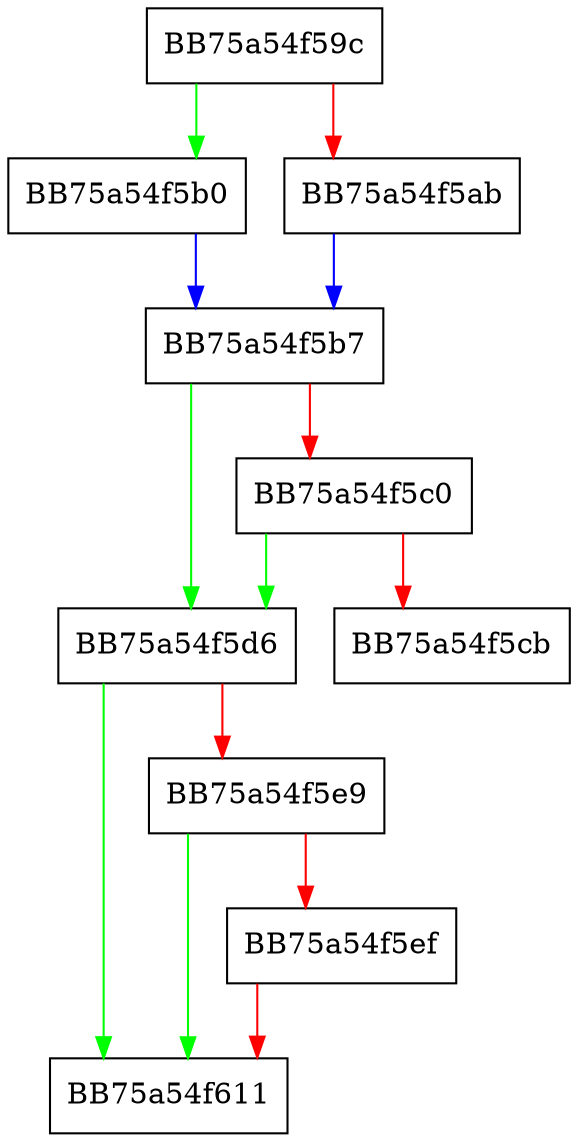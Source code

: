 digraph GetBuffer {
  node [shape="box"];
  graph [splines=ortho];
  BB75a54f59c -> BB75a54f5b0 [color="green"];
  BB75a54f59c -> BB75a54f5ab [color="red"];
  BB75a54f5ab -> BB75a54f5b7 [color="blue"];
  BB75a54f5b0 -> BB75a54f5b7 [color="blue"];
  BB75a54f5b7 -> BB75a54f5d6 [color="green"];
  BB75a54f5b7 -> BB75a54f5c0 [color="red"];
  BB75a54f5c0 -> BB75a54f5d6 [color="green"];
  BB75a54f5c0 -> BB75a54f5cb [color="red"];
  BB75a54f5d6 -> BB75a54f611 [color="green"];
  BB75a54f5d6 -> BB75a54f5e9 [color="red"];
  BB75a54f5e9 -> BB75a54f611 [color="green"];
  BB75a54f5e9 -> BB75a54f5ef [color="red"];
  BB75a54f5ef -> BB75a54f611 [color="red"];
}